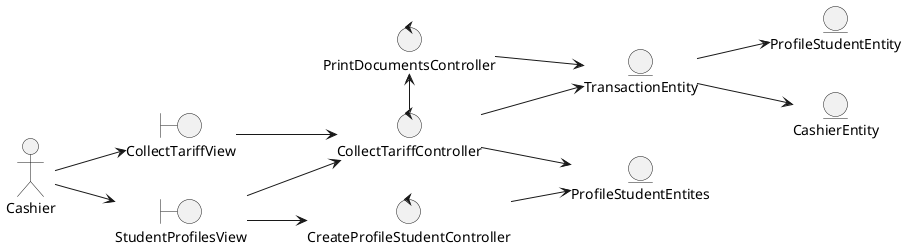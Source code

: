 @startuml
left to right direction

actor Cashier

boundary CollectTariffView
boundary StudentProfilesView

control CollectTariffController
control CreateProfileStudentController
control PrintDocumentsController

entity ProfileStudentEntity
entity ProfileStudentEntites
entity TransactionEntity
entity CashierEntity



'--- Actor relations ---
Cashier --> CollectTariffView
Cashier --> StudentProfilesView

'--- Views relations ---
CollectTariffView --> CollectTariffController
StudentProfilesView --> CollectTariffController
StudentProfilesView --> CreateProfileStudentController

'--- Controllers relations ---
CollectTariffController --> ProfileStudentEntites
CollectTariffController --> TransactionEntity
CollectTariffController -left-> PrintDocumentsController

CreateProfileStudentController --> ProfileStudentEntites
PrintDocumentsController --> TransactionEntity

'--- Entity relations ---
TransactionEntity --> CashierEntity
TransactionEntity --> ProfileStudentEntity

@enduml